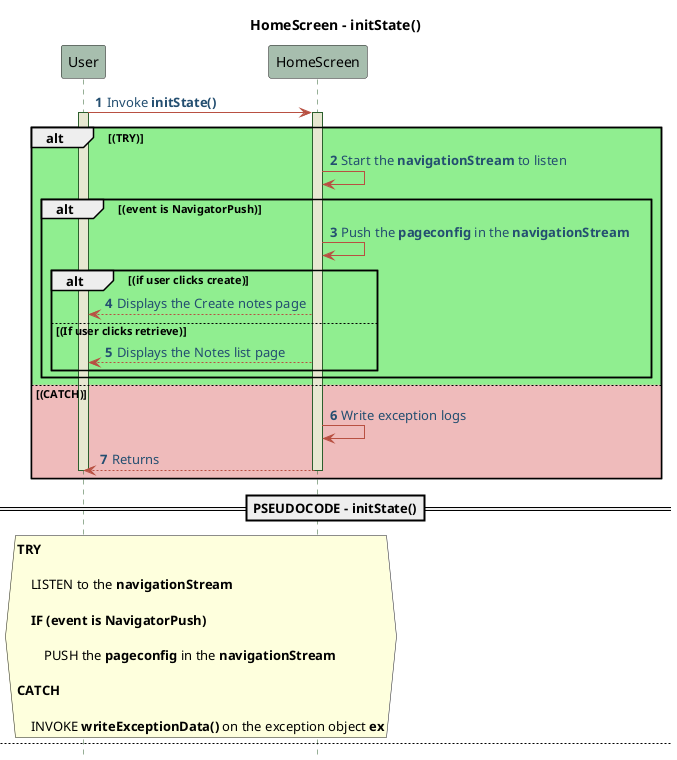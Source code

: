@startuml HomeScreen - Sequence - Pseudo
!define POSITIVERESPONSE 90EE90

!define NEGATIVEERESPONSE EFBBBB

!define NUETRALRESPONSE F2DC79

skinparam sequence{
    ParticipantBackgroundColor #A7BEAE

    LifeLineBackgroundColor #E7E8D1

    LifeLineBorderColor #2C5F2D

    ActorBackgroundColor #FC766AFF

    ActorBorderColor #FC766AFF

    ArrowColor #B85042

    ArrowFontColor #234E70

}

title HomeScreen - initState()
autonumber 1
hide footbox
User -> HomeScreen : Invoke **initState()**
activate User
activate HomeScreen
alt #POSITIVERESPONSE (TRY)
HomeScreen -> HomeScreen : Start the **navigationStream** to listen
alt #POSITIVERESPONSE (event is NavigatorPush)
    HomeScreen -> HomeScreen : Push the **pageconfig** in the **navigationStream**
    alt (if user clicks create)
    HomeScreen --> User : Displays the Create notes page
    else (If user clicks retrieve) 
    HomeScreen --> User : Displays the Notes list page

    end
end
else #NEGATIVEERESPONSE (CATCH)
HomeScreen -> HomeScreen : Write exception logs 
HomeScreen --> User : Returns 
deactivate User 
deactivate HomeScreen 
end 



==PSEUDOCODE - initState()==
hnote across 
**TRY**

    LISTEN to the **navigationStream** 

    **IF (event is NavigatorPush)**

        PUSH the **pageconfig** in the **navigationStream**

**CATCH**

    INVOKE **writeExceptionData()** on the exception object **ex**
end hnote 

newpage HomeScreen - dispose() 
autonumber 1
hide footbox 
User -> HomeScreen : Invoke **dispose()** 
activate User 
activate HomeScreen 
HomeScreen -> HomeScreen : Dispose the instance of HomeScreenVM 
HomeScreen --> User : Returns 
deactivate User 
deactivate HomeScreen 

==PSEUDOCODE - dispose() == 
hnote across 
    DISPOSE the instance of **HomeScreenVM**
end hnote 